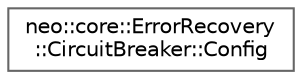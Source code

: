 digraph "Graphical Class Hierarchy"
{
 // LATEX_PDF_SIZE
  bgcolor="transparent";
  edge [fontname=Helvetica,fontsize=10,labelfontname=Helvetica,labelfontsize=10];
  node [fontname=Helvetica,fontsize=10,shape=box,height=0.2,width=0.4];
  rankdir="LR";
  Node0 [id="Node000000",label="neo::core::ErrorRecovery\l::CircuitBreaker::Config",height=0.2,width=0.4,color="grey40", fillcolor="white", style="filled",URL="$structneo_1_1core_1_1_error_recovery_1_1_circuit_breaker_1_1_config.html",tooltip=" "];
}
